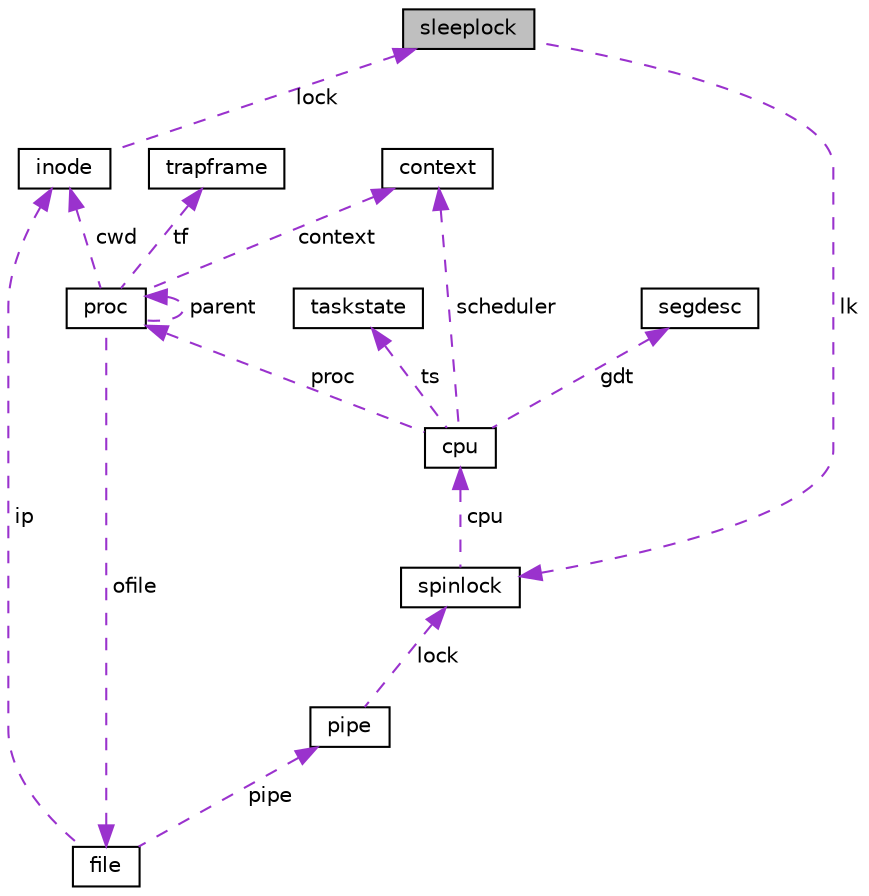digraph "sleeplock"
{
 // LATEX_PDF_SIZE
  edge [fontname="Helvetica",fontsize="10",labelfontname="Helvetica",labelfontsize="10"];
  node [fontname="Helvetica",fontsize="10",shape=record];
  Node1 [label="sleeplock",height=0.2,width=0.4,color="black", fillcolor="grey75", style="filled", fontcolor="black",tooltip=" "];
  Node2 -> Node1 [dir="back",color="darkorchid3",fontsize="10",style="dashed",label=" lk" ,fontname="Helvetica"];
  Node2 [label="spinlock",height=0.2,width=0.4,color="black", fillcolor="white", style="filled",URL="$d1/d08/structspinlock.html",tooltip=" "];
  Node3 -> Node2 [dir="back",color="darkorchid3",fontsize="10",style="dashed",label=" cpu" ,fontname="Helvetica"];
  Node3 [label="cpu",height=0.2,width=0.4,color="black", fillcolor="white", style="filled",URL="$db/d62/structcpu.html",tooltip=" "];
  Node4 -> Node3 [dir="back",color="darkorchid3",fontsize="10",style="dashed",label=" gdt" ,fontname="Helvetica"];
  Node4 [label="segdesc",height=0.2,width=0.4,color="black", fillcolor="white", style="filled",URL="$d8/d3e/structsegdesc.html",tooltip=" "];
  Node5 -> Node3 [dir="back",color="darkorchid3",fontsize="10",style="dashed",label=" scheduler" ,fontname="Helvetica"];
  Node5 [label="context",height=0.2,width=0.4,color="black", fillcolor="white", style="filled",URL="$d7/dfe/structcontext.html",tooltip=" "];
  Node6 -> Node3 [dir="back",color="darkorchid3",fontsize="10",style="dashed",label=" proc" ,fontname="Helvetica"];
  Node6 [label="proc",height=0.2,width=0.4,color="black", fillcolor="white", style="filled",URL="$de/d48/structproc.html",tooltip=" "];
  Node7 -> Node6 [dir="back",color="darkorchid3",fontsize="10",style="dashed",label=" cwd" ,fontname="Helvetica"];
  Node7 [label="inode",height=0.2,width=0.4,color="black", fillcolor="white", style="filled",URL="$d0/df8/structinode.html",tooltip=" "];
  Node1 -> Node7 [dir="back",color="darkorchid3",fontsize="10",style="dashed",label=" lock" ,fontname="Helvetica"];
  Node5 -> Node6 [dir="back",color="darkorchid3",fontsize="10",style="dashed",label=" context" ,fontname="Helvetica"];
  Node8 -> Node6 [dir="back",color="darkorchid3",fontsize="10",style="dashed",label=" tf" ,fontname="Helvetica"];
  Node8 [label="trapframe",height=0.2,width=0.4,color="black", fillcolor="white", style="filled",URL="$df/d05/structtrapframe.html",tooltip=" "];
  Node6 -> Node6 [dir="back",color="darkorchid3",fontsize="10",style="dashed",label=" parent" ,fontname="Helvetica"];
  Node9 -> Node6 [dir="back",color="darkorchid3",fontsize="10",style="dashed",label=" ofile" ,fontname="Helvetica"];
  Node9 [label="file",height=0.2,width=0.4,color="black", fillcolor="white", style="filled",URL="$d7/d3a/structfile.html",tooltip=" "];
  Node7 -> Node9 [dir="back",color="darkorchid3",fontsize="10",style="dashed",label=" ip" ,fontname="Helvetica"];
  Node10 -> Node9 [dir="back",color="darkorchid3",fontsize="10",style="dashed",label=" pipe" ,fontname="Helvetica"];
  Node10 [label="pipe",height=0.2,width=0.4,color="black", fillcolor="white", style="filled",URL="$d8/d53/structpipe.html",tooltip=" "];
  Node2 -> Node10 [dir="back",color="darkorchid3",fontsize="10",style="dashed",label=" lock" ,fontname="Helvetica"];
  Node11 -> Node3 [dir="back",color="darkorchid3",fontsize="10",style="dashed",label=" ts" ,fontname="Helvetica"];
  Node11 [label="taskstate",height=0.2,width=0.4,color="black", fillcolor="white", style="filled",URL="$dc/dd1/structtaskstate.html",tooltip=" "];
}

